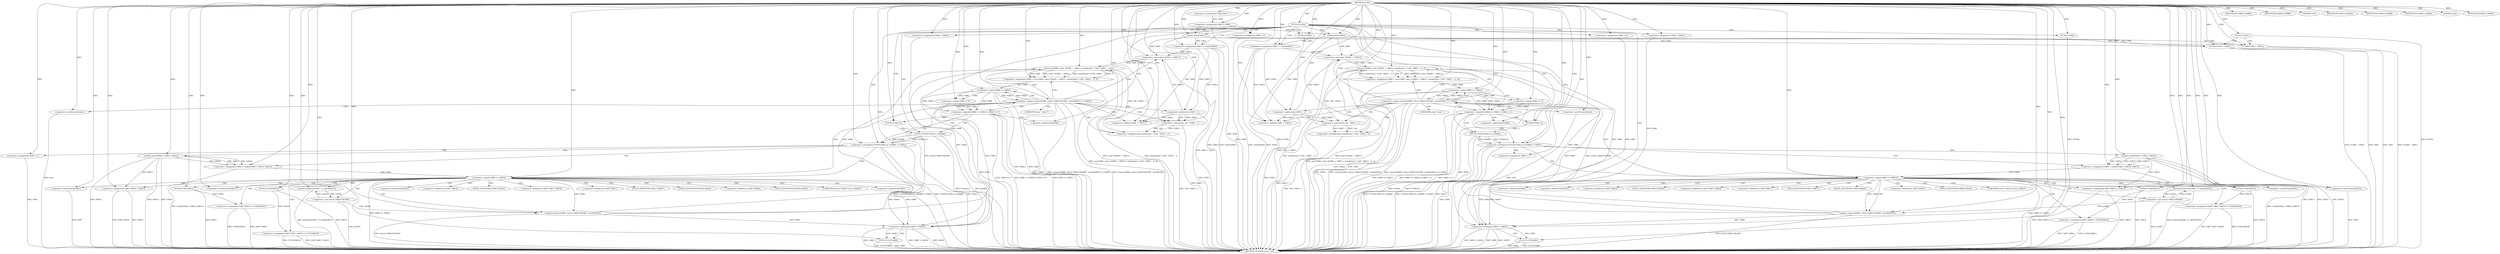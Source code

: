 digraph FUN1 {  
"1000100" [label = "(METHOD,FUN1)" ]
"1000386" [label = "(METHOD_RETURN,static void)" ]
"1000104" [label = "(<operator>.assignment,VAR2[100] = \"\")" ]
"1000107" [label = "(<operator>.assignment,VAR1 = VAR2)" ]
"1000111" [label = "(FUN2,FUN2())" ]
"1000116" [label = "(<operator>.assignment,VAR5 = 0)" ]
"1000123" [label = "(<operator>.assignment,VAR9 = VAR10)" ]
"1000127" [label = "(<operator>.assignment,VAR11 = strlen(VAR1))" ]
"1000129" [label = "(strlen,strlen(VAR1))" ]
"1000134" [label = "(<operator>.notEquals,FUN3(FUN4(2,2), &VAR4) != VAR12)" ]
"1000135" [label = "(FUN3,FUN3(FUN4(2,2), &VAR4))" ]
"1000136" [label = "(FUN4,FUN4(2,2))" ]
"1000144" [label = "(<operator>.assignment,VAR5 = 1)" ]
"1000147" [label = "(<operator>.assignment,VAR9 = socket(VAR13, VAR14, VAR15))" ]
"1000149" [label = "(socket,socket(VAR13, VAR14, VAR15))" ]
"1000154" [label = "(<operator>.equals,VAR9 == VAR10)" ]
"1000159" [label = "(memset,memset(&VAR7, 0, sizeof(VAR7)))" ]
"1000163" [label = "(<operator>.sizeOf,sizeof(VAR7))" ]
"1000165" [label = "(<operator>.assignment,VAR7.VAR16 = VAR13)" ]
"1000170" [label = "(<operator>.assignment,VAR7.VAR17.VAR18 = FUN5(VAR19))" ]
"1000176" [label = "(FUN5,FUN5(VAR19))" ]
"1000178" [label = "(<operator>.assignment,VAR7.VAR20 = FUN6(VAR21))" ]
"1000182" [label = "(FUN6,FUN6(VAR21))" ]
"1000185" [label = "(<operator>.equals,connect(VAR9, (struct VAR22*)&VAR7, sizeof(VAR7)) == VAR23)" ]
"1000186" [label = "(connect,connect(VAR9, (struct VAR22*)&VAR7, sizeof(VAR7)))" ]
"1000188" [label = "(<operator>.cast,(struct VAR22*)&VAR7)" ]
"1000192" [label = "(<operator>.sizeOf,sizeof(VAR7))" ]
"1000197" [label = "(<operator>.assignment,VAR6 = recv(VAR9, (char *)(VAR1 + VAR11), sizeof(char) * (100 - VAR11 - 1), 0))" ]
"1000199" [label = "(recv,recv(VAR9, (char *)(VAR1 + VAR11), sizeof(char) * (100 - VAR11 - 1), 0))" ]
"1000201" [label = "(<operator>.cast,(char *)(VAR1 + VAR11))" ]
"1000203" [label = "(<operator>.addition,VAR1 + VAR11)" ]
"1000206" [label = "(<operator>.multiplication,sizeof(char) * (100 - VAR11 - 1))" ]
"1000207" [label = "(<operator>.sizeOf,sizeof(char))" ]
"1000209" [label = "(<operator>.subtraction,100 - VAR11 - 1)" ]
"1000211" [label = "(<operator>.subtraction,VAR11 - 1)" ]
"1000216" [label = "(<operator>.logicalOr,VAR6 == VAR23 || VAR6 == 0)" ]
"1000217" [label = "(<operator>.equals,VAR6 == VAR23)" ]
"1000220" [label = "(<operator>.equals,VAR6 == 0)" ]
"1000226" [label = "(IDENTIFIER,VAR8,if (VAR8))" ]
"1000229" [label = "(IDENTIFIER,VAR8,if (VAR8))" ]
"1000231" [label = "(LITERAL,0,do)" ]
"1000233" [label = "(<operator>.notEquals,VAR9 != VAR10)" ]
"1000237" [label = "(FUN7,FUN7(VAR9))" ]
"1000240" [label = "(IDENTIFIER,VAR5,if (VAR5))" ]
"1000242" [label = "(FUN8,FUN8())" ]
"1000248" [label = "(<operator>.assignment,VAR5 = 0)" ]
"1000255" [label = "(<operator>.assignment,VAR9 = VAR10)" ]
"1000259" [label = "(<operator>.assignment,VAR11 = strlen(VAR1))" ]
"1000261" [label = "(strlen,strlen(VAR1))" ]
"1000266" [label = "(<operator>.notEquals,FUN3(FUN4(2,2), &VAR4) != VAR12)" ]
"1000267" [label = "(FUN3,FUN3(FUN4(2,2), &VAR4))" ]
"1000268" [label = "(FUN4,FUN4(2,2))" ]
"1000276" [label = "(<operator>.assignment,VAR5 = 1)" ]
"1000279" [label = "(<operator>.assignment,VAR9 = socket(VAR13, VAR14, VAR15))" ]
"1000281" [label = "(socket,socket(VAR13, VAR14, VAR15))" ]
"1000286" [label = "(<operator>.equals,VAR9 == VAR10)" ]
"1000291" [label = "(memset,memset(&VAR7, 0, sizeof(VAR7)))" ]
"1000295" [label = "(<operator>.sizeOf,sizeof(VAR7))" ]
"1000297" [label = "(<operator>.assignment,VAR7.VAR16 = VAR13)" ]
"1000302" [label = "(<operator>.assignment,VAR7.VAR17.VAR18 = FUN5(VAR19))" ]
"1000308" [label = "(FUN5,FUN5(VAR19))" ]
"1000310" [label = "(<operator>.assignment,VAR7.VAR20 = FUN6(VAR21))" ]
"1000314" [label = "(FUN6,FUN6(VAR21))" ]
"1000317" [label = "(<operator>.equals,connect(VAR9, (struct VAR22*)&VAR7, sizeof(VAR7)) == VAR23)" ]
"1000318" [label = "(connect,connect(VAR9, (struct VAR22*)&VAR7, sizeof(VAR7)))" ]
"1000320" [label = "(<operator>.cast,(struct VAR22*)&VAR7)" ]
"1000324" [label = "(<operator>.sizeOf,sizeof(VAR7))" ]
"1000329" [label = "(<operator>.assignment,VAR6 = recv(VAR9, (char *)(VAR1 + VAR11), sizeof(char) * (100 - VAR11 - 1), 0))" ]
"1000331" [label = "(recv,recv(VAR9, (char *)(VAR1 + VAR11), sizeof(char) * (100 - VAR11 - 1), 0))" ]
"1000333" [label = "(<operator>.cast,(char *)(VAR1 + VAR11))" ]
"1000335" [label = "(<operator>.addition,VAR1 + VAR11)" ]
"1000338" [label = "(<operator>.multiplication,sizeof(char) * (100 - VAR11 - 1))" ]
"1000339" [label = "(<operator>.sizeOf,sizeof(char))" ]
"1000341" [label = "(<operator>.subtraction,100 - VAR11 - 1)" ]
"1000343" [label = "(<operator>.subtraction,VAR11 - 1)" ]
"1000348" [label = "(<operator>.logicalOr,VAR6 == VAR23 || VAR6 == 0)" ]
"1000349" [label = "(<operator>.equals,VAR6 == VAR23)" ]
"1000352" [label = "(<operator>.equals,VAR6 == 0)" ]
"1000358" [label = "(IDENTIFIER,VAR8,if (VAR8))" ]
"1000361" [label = "(IDENTIFIER,VAR8,if (VAR8))" ]
"1000363" [label = "(LITERAL,0,do)" ]
"1000365" [label = "(<operator>.notEquals,VAR9 != VAR10)" ]
"1000369" [label = "(FUN7,FUN7(VAR9))" ]
"1000372" [label = "(IDENTIFIER,VAR5,if (VAR5))" ]
"1000374" [label = "(FUN8,FUN8())" ]
"1000376" [label = "(FUN2,FUN2())" ]
"1000378" [label = "(FUN9,FUN9(\"\", VAR1))" ]
"1000383" [label = "(FUN9,FUN9(\"\", VAR1))" ]
"1000139" [label = "(<operator>.addressOf,&VAR4)" ]
"1000160" [label = "(<operator>.addressOf,&VAR7)" ]
"1000166" [label = "(<operator>.fieldAccess,VAR7.VAR16)" ]
"1000168" [label = "(FIELD_IDENTIFIER,VAR16,VAR16)" ]
"1000171" [label = "(<operator>.fieldAccess,VAR7.VAR17.VAR18)" ]
"1000172" [label = "(<operator>.fieldAccess,VAR7.VAR17)" ]
"1000174" [label = "(FIELD_IDENTIFIER,VAR17,VAR17)" ]
"1000175" [label = "(FIELD_IDENTIFIER,VAR18,VAR18)" ]
"1000179" [label = "(<operator>.fieldAccess,VAR7.VAR20)" ]
"1000181" [label = "(FIELD_IDENTIFIER,VAR20,VAR20)" ]
"1000189" [label = "(UNKNOWN,struct VAR22*,struct VAR22*)" ]
"1000190" [label = "(<operator>.addressOf,&VAR7)" ]
"1000202" [label = "(UNKNOWN,char *,char *)" ]
"1000271" [label = "(<operator>.addressOf,&VAR4)" ]
"1000292" [label = "(<operator>.addressOf,&VAR7)" ]
"1000298" [label = "(<operator>.fieldAccess,VAR7.VAR16)" ]
"1000300" [label = "(FIELD_IDENTIFIER,VAR16,VAR16)" ]
"1000303" [label = "(<operator>.fieldAccess,VAR7.VAR17.VAR18)" ]
"1000304" [label = "(<operator>.fieldAccess,VAR7.VAR17)" ]
"1000306" [label = "(FIELD_IDENTIFIER,VAR17,VAR17)" ]
"1000307" [label = "(FIELD_IDENTIFIER,VAR18,VAR18)" ]
"1000311" [label = "(<operator>.fieldAccess,VAR7.VAR20)" ]
"1000313" [label = "(FIELD_IDENTIFIER,VAR20,VAR20)" ]
"1000321" [label = "(UNKNOWN,struct VAR22*,struct VAR22*)" ]
"1000322" [label = "(<operator>.addressOf,&VAR7)" ]
"1000334" [label = "(UNKNOWN,char *,char *)" ]
  "1000216" -> "1000386"  [ label = "DDG: VAR6 == VAR23 || VAR6 == 0"] 
  "1000217" -> "1000386"  [ label = "DDG: VAR23"] 
  "1000297" -> "1000386"  [ label = "DDG: VAR13"] 
  "1000318" -> "1000386"  [ label = "DDG: (struct VAR22*)&VAR7"] 
  "1000178" -> "1000386"  [ label = "DDG: FUN6(VAR21)"] 
  "1000317" -> "1000386"  [ label = "DDG: VAR23"] 
  "1000159" -> "1000386"  [ label = "DDG: memset(&VAR7, 0, sizeof(VAR7))"] 
  "1000369" -> "1000386"  [ label = "DDG: FUN7(VAR9)"] 
  "1000116" -> "1000386"  [ label = "DDG: VAR5"] 
  "1000365" -> "1000386"  [ label = "DDG: VAR9 != VAR10"] 
  "1000186" -> "1000386"  [ label = "DDG: (struct VAR22*)&VAR7"] 
  "1000286" -> "1000386"  [ label = "DDG: VAR9 == VAR10"] 
  "1000185" -> "1000386"  [ label = "DDG: connect(VAR9, (struct VAR22*)&VAR7, sizeof(VAR7))"] 
  "1000348" -> "1000386"  [ label = "DDG: VAR6 == VAR23"] 
  "1000291" -> "1000386"  [ label = "DDG: memset(&VAR7, 0, sizeof(VAR7))"] 
  "1000259" -> "1000386"  [ label = "DDG: VAR11"] 
  "1000308" -> "1000386"  [ label = "DDG: VAR19"] 
  "1000297" -> "1000386"  [ label = "DDG: VAR7.VAR16"] 
  "1000376" -> "1000386"  [ label = "DDG: FUN2()"] 
  "1000329" -> "1000386"  [ label = "DDG: recv(VAR9, (char *)(VAR1 + VAR11), sizeof(char) * (100 - VAR11 - 1), 0)"] 
  "1000220" -> "1000386"  [ label = "DDG: VAR6"] 
  "1000331" -> "1000386"  [ label = "DDG: (char *)(VAR1 + VAR11)"] 
  "1000185" -> "1000386"  [ label = "DDG: VAR23"] 
  "1000199" -> "1000386"  [ label = "DDG: (char *)(VAR1 + VAR11)"] 
  "1000343" -> "1000386"  [ label = "DDG: VAR11"] 
  "1000383" -> "1000386"  [ label = "DDG: FUN9(\"\", VAR1)"] 
  "1000237" -> "1000386"  [ label = "DDG: FUN7(VAR9)"] 
  "1000206" -> "1000386"  [ label = "DDG: 100 - VAR11 - 1"] 
  "1000314" -> "1000386"  [ label = "DDG: VAR21"] 
  "1000281" -> "1000386"  [ label = "DDG: VAR13"] 
  "1000349" -> "1000386"  [ label = "DDG: VAR23"] 
  "1000185" -> "1000386"  [ label = "DDG: connect(VAR9, (struct VAR22*)&VAR7, sizeof(VAR7)) == VAR23"] 
  "1000281" -> "1000386"  [ label = "DDG: VAR15"] 
  "1000149" -> "1000386"  [ label = "DDG: VAR14"] 
  "1000233" -> "1000386"  [ label = "DDG: VAR9 != VAR10"] 
  "1000341" -> "1000386"  [ label = "DDG: VAR11 - 1"] 
  "1000369" -> "1000386"  [ label = "DDG: VAR9"] 
  "1000165" -> "1000386"  [ label = "DDG: VAR13"] 
  "1000233" -> "1000386"  [ label = "DDG: VAR10"] 
  "1000188" -> "1000386"  [ label = "DDG: &VAR7"] 
  "1000317" -> "1000386"  [ label = "DDG: connect(VAR9, (struct VAR22*)&VAR7, sizeof(VAR7))"] 
  "1000178" -> "1000386"  [ label = "DDG: VAR7.VAR20"] 
  "1000302" -> "1000386"  [ label = "DDG: VAR7.VAR17.VAR18"] 
  "1000216" -> "1000386"  [ label = "DDG: VAR6 == VAR23"] 
  "1000310" -> "1000386"  [ label = "DDG: VAR7.VAR20"] 
  "1000237" -> "1000386"  [ label = "DDG: VAR9"] 
  "1000199" -> "1000386"  [ label = "DDG: sizeof(char) * (100 - VAR11 - 1)"] 
  "1000134" -> "1000386"  [ label = "DDG: VAR12"] 
  "1000135" -> "1000386"  [ label = "DDG: &VAR4"] 
  "1000165" -> "1000386"  [ label = "DDG: VAR7.VAR16"] 
  "1000352" -> "1000386"  [ label = "DDG: VAR6"] 
  "1000149" -> "1000386"  [ label = "DDG: VAR15"] 
  "1000267" -> "1000386"  [ label = "DDG: FUN4(2,2)"] 
  "1000378" -> "1000386"  [ label = "DDG: VAR1"] 
  "1000127" -> "1000386"  [ label = "DDG: strlen(VAR1)"] 
  "1000348" -> "1000386"  [ label = "DDG: VAR6 == VAR23 || VAR6 == 0"] 
  "1000266" -> "1000386"  [ label = "DDG: FUN3(FUN4(2,2), &VAR4)"] 
  "1000134" -> "1000386"  [ label = "DDG: FUN3(FUN4(2,2), &VAR4) != VAR12"] 
  "1000331" -> "1000386"  [ label = "DDG: sizeof(char) * (100 - VAR11 - 1)"] 
  "1000217" -> "1000386"  [ label = "DDG: VAR6"] 
  "1000201" -> "1000386"  [ label = "DDG: VAR1 + VAR11"] 
  "1000207" -> "1000386"  [ label = "DDG: char"] 
  "1000147" -> "1000386"  [ label = "DDG: socket(VAR13, VAR14, VAR15)"] 
  "1000170" -> "1000386"  [ label = "DDG: FUN5(VAR19)"] 
  "1000266" -> "1000386"  [ label = "DDG: FUN3(FUN4(2,2), &VAR4) != VAR12"] 
  "1000365" -> "1000386"  [ label = "DDG: VAR10"] 
  "1000365" -> "1000386"  [ label = "DDG: VAR9"] 
  "1000349" -> "1000386"  [ label = "DDG: VAR6"] 
  "1000211" -> "1000386"  [ label = "DDG: VAR11"] 
  "1000154" -> "1000386"  [ label = "DDG: VAR9 == VAR10"] 
  "1000197" -> "1000386"  [ label = "DDG: recv(VAR9, (char *)(VAR1 + VAR11), sizeof(char) * (100 - VAR11 - 1), 0)"] 
  "1000266" -> "1000386"  [ label = "DDG: VAR12"] 
  "1000378" -> "1000386"  [ label = "DDG: FUN9(\"\", VAR1)"] 
  "1000339" -> "1000386"  [ label = "DDG: char"] 
  "1000134" -> "1000386"  [ label = "DDG: FUN3(FUN4(2,2), &VAR4)"] 
  "1000192" -> "1000386"  [ label = "DDG: VAR7"] 
  "1000209" -> "1000386"  [ label = "DDG: VAR11 - 1"] 
  "1000320" -> "1000386"  [ label = "DDG: &VAR7"] 
  "1000324" -> "1000386"  [ label = "DDG: VAR7"] 
  "1000279" -> "1000386"  [ label = "DDG: socket(VAR13, VAR14, VAR15)"] 
  "1000233" -> "1000386"  [ label = "DDG: VAR9"] 
  "1000135" -> "1000386"  [ label = "DDG: FUN4(2,2)"] 
  "1000276" -> "1000386"  [ label = "DDG: VAR5"] 
  "1000242" -> "1000386"  [ label = "DDG: FUN8()"] 
  "1000144" -> "1000386"  [ label = "DDG: VAR5"] 
  "1000216" -> "1000386"  [ label = "DDG: VAR6 == 0"] 
  "1000170" -> "1000386"  [ label = "DDG: VAR7.VAR17.VAR18"] 
  "1000176" -> "1000386"  [ label = "DDG: VAR19"] 
  "1000149" -> "1000386"  [ label = "DDG: VAR13"] 
  "1000348" -> "1000386"  [ label = "DDG: VAR6 == 0"] 
  "1000259" -> "1000386"  [ label = "DDG: strlen(VAR1)"] 
  "1000127" -> "1000386"  [ label = "DDG: VAR11"] 
  "1000374" -> "1000386"  [ label = "DDG: FUN8()"] 
  "1000302" -> "1000386"  [ label = "DDG: FUN5(VAR19)"] 
  "1000281" -> "1000386"  [ label = "DDG: VAR14"] 
  "1000310" -> "1000386"  [ label = "DDG: FUN6(VAR21)"] 
  "1000338" -> "1000386"  [ label = "DDG: 100 - VAR11 - 1"] 
  "1000267" -> "1000386"  [ label = "DDG: &VAR4"] 
  "1000182" -> "1000386"  [ label = "DDG: VAR21"] 
  "1000333" -> "1000386"  [ label = "DDG: VAR1 + VAR11"] 
  "1000383" -> "1000386"  [ label = "DDG: VAR1"] 
  "1000107" -> "1000386"  [ label = "DDG: VAR2"] 
  "1000248" -> "1000386"  [ label = "DDG: VAR5"] 
  "1000317" -> "1000386"  [ label = "DDG: connect(VAR9, (struct VAR22*)&VAR7, sizeof(VAR7)) == VAR23"] 
  "1000100" -> "1000104"  [ label = "DDG: "] 
  "1000104" -> "1000107"  [ label = "DDG: VAR2"] 
  "1000100" -> "1000107"  [ label = "DDG: "] 
  "1000100" -> "1000111"  [ label = "DDG: "] 
  "1000100" -> "1000116"  [ label = "DDG: "] 
  "1000100" -> "1000123"  [ label = "DDG: "] 
  "1000129" -> "1000127"  [ label = "DDG: VAR1"] 
  "1000100" -> "1000127"  [ label = "DDG: "] 
  "1000107" -> "1000129"  [ label = "DDG: VAR1"] 
  "1000100" -> "1000129"  [ label = "DDG: "] 
  "1000135" -> "1000134"  [ label = "DDG: FUN4(2,2)"] 
  "1000135" -> "1000134"  [ label = "DDG: &VAR4"] 
  "1000136" -> "1000135"  [ label = "DDG: 2"] 
  "1000100" -> "1000136"  [ label = "DDG: "] 
  "1000100" -> "1000134"  [ label = "DDG: "] 
  "1000100" -> "1000144"  [ label = "DDG: "] 
  "1000149" -> "1000147"  [ label = "DDG: VAR13"] 
  "1000149" -> "1000147"  [ label = "DDG: VAR14"] 
  "1000149" -> "1000147"  [ label = "DDG: VAR15"] 
  "1000100" -> "1000147"  [ label = "DDG: "] 
  "1000100" -> "1000149"  [ label = "DDG: "] 
  "1000147" -> "1000154"  [ label = "DDG: VAR9"] 
  "1000100" -> "1000154"  [ label = "DDG: "] 
  "1000188" -> "1000159"  [ label = "DDG: &VAR7"] 
  "1000100" -> "1000159"  [ label = "DDG: "] 
  "1000100" -> "1000163"  [ label = "DDG: "] 
  "1000149" -> "1000165"  [ label = "DDG: VAR13"] 
  "1000100" -> "1000165"  [ label = "DDG: "] 
  "1000176" -> "1000170"  [ label = "DDG: VAR19"] 
  "1000100" -> "1000176"  [ label = "DDG: "] 
  "1000182" -> "1000178"  [ label = "DDG: VAR21"] 
  "1000100" -> "1000182"  [ label = "DDG: "] 
  "1000186" -> "1000185"  [ label = "DDG: VAR9"] 
  "1000186" -> "1000185"  [ label = "DDG: (struct VAR22*)&VAR7"] 
  "1000154" -> "1000186"  [ label = "DDG: VAR9"] 
  "1000100" -> "1000186"  [ label = "DDG: "] 
  "1000188" -> "1000186"  [ label = "DDG: &VAR7"] 
  "1000159" -> "1000188"  [ label = "DDG: &VAR7"] 
  "1000100" -> "1000192"  [ label = "DDG: "] 
  "1000217" -> "1000185"  [ label = "DDG: VAR23"] 
  "1000100" -> "1000185"  [ label = "DDG: "] 
  "1000199" -> "1000197"  [ label = "DDG: VAR9"] 
  "1000199" -> "1000197"  [ label = "DDG: (char *)(VAR1 + VAR11)"] 
  "1000199" -> "1000197"  [ label = "DDG: sizeof(char) * (100 - VAR11 - 1)"] 
  "1000199" -> "1000197"  [ label = "DDG: 0"] 
  "1000100" -> "1000197"  [ label = "DDG: "] 
  "1000186" -> "1000199"  [ label = "DDG: VAR9"] 
  "1000100" -> "1000199"  [ label = "DDG: "] 
  "1000201" -> "1000199"  [ label = "DDG: VAR1 + VAR11"] 
  "1000129" -> "1000201"  [ label = "DDG: VAR1"] 
  "1000100" -> "1000201"  [ label = "DDG: "] 
  "1000211" -> "1000201"  [ label = "DDG: VAR11"] 
  "1000127" -> "1000201"  [ label = "DDG: VAR11"] 
  "1000129" -> "1000203"  [ label = "DDG: VAR1"] 
  "1000100" -> "1000203"  [ label = "DDG: "] 
  "1000211" -> "1000203"  [ label = "DDG: VAR11"] 
  "1000127" -> "1000203"  [ label = "DDG: VAR11"] 
  "1000206" -> "1000199"  [ label = "DDG: 100 - VAR11 - 1"] 
  "1000100" -> "1000206"  [ label = "DDG: "] 
  "1000100" -> "1000207"  [ label = "DDG: "] 
  "1000209" -> "1000206"  [ label = "DDG: 100"] 
  "1000209" -> "1000206"  [ label = "DDG: VAR11 - 1"] 
  "1000100" -> "1000209"  [ label = "DDG: "] 
  "1000211" -> "1000209"  [ label = "DDG: VAR11"] 
  "1000211" -> "1000209"  [ label = "DDG: 1"] 
  "1000100" -> "1000211"  [ label = "DDG: "] 
  "1000127" -> "1000211"  [ label = "DDG: VAR11"] 
  "1000217" -> "1000216"  [ label = "DDG: VAR6"] 
  "1000217" -> "1000216"  [ label = "DDG: VAR23"] 
  "1000197" -> "1000217"  [ label = "DDG: VAR6"] 
  "1000100" -> "1000217"  [ label = "DDG: "] 
  "1000185" -> "1000217"  [ label = "DDG: VAR23"] 
  "1000220" -> "1000216"  [ label = "DDG: VAR6"] 
  "1000220" -> "1000216"  [ label = "DDG: 0"] 
  "1000217" -> "1000220"  [ label = "DDG: VAR6"] 
  "1000100" -> "1000220"  [ label = "DDG: "] 
  "1000100" -> "1000226"  [ label = "DDG: "] 
  "1000100" -> "1000229"  [ label = "DDG: "] 
  "1000100" -> "1000231"  [ label = "DDG: "] 
  "1000186" -> "1000233"  [ label = "DDG: VAR9"] 
  "1000199" -> "1000233"  [ label = "DDG: VAR9"] 
  "1000154" -> "1000233"  [ label = "DDG: VAR9"] 
  "1000123" -> "1000233"  [ label = "DDG: VAR9"] 
  "1000100" -> "1000233"  [ label = "DDG: "] 
  "1000154" -> "1000233"  [ label = "DDG: VAR10"] 
  "1000233" -> "1000237"  [ label = "DDG: VAR9"] 
  "1000100" -> "1000237"  [ label = "DDG: "] 
  "1000100" -> "1000240"  [ label = "DDG: "] 
  "1000100" -> "1000242"  [ label = "DDG: "] 
  "1000100" -> "1000248"  [ label = "DDG: "] 
  "1000100" -> "1000255"  [ label = "DDG: "] 
  "1000261" -> "1000259"  [ label = "DDG: VAR1"] 
  "1000100" -> "1000259"  [ label = "DDG: "] 
  "1000107" -> "1000261"  [ label = "DDG: VAR1"] 
  "1000100" -> "1000261"  [ label = "DDG: "] 
  "1000267" -> "1000266"  [ label = "DDG: FUN4(2,2)"] 
  "1000267" -> "1000266"  [ label = "DDG: &VAR4"] 
  "1000268" -> "1000267"  [ label = "DDG: 2"] 
  "1000100" -> "1000268"  [ label = "DDG: "] 
  "1000100" -> "1000266"  [ label = "DDG: "] 
  "1000100" -> "1000276"  [ label = "DDG: "] 
  "1000281" -> "1000279"  [ label = "DDG: VAR13"] 
  "1000281" -> "1000279"  [ label = "DDG: VAR14"] 
  "1000281" -> "1000279"  [ label = "DDG: VAR15"] 
  "1000100" -> "1000279"  [ label = "DDG: "] 
  "1000100" -> "1000281"  [ label = "DDG: "] 
  "1000279" -> "1000286"  [ label = "DDG: VAR9"] 
  "1000100" -> "1000286"  [ label = "DDG: "] 
  "1000320" -> "1000291"  [ label = "DDG: &VAR7"] 
  "1000100" -> "1000291"  [ label = "DDG: "] 
  "1000100" -> "1000295"  [ label = "DDG: "] 
  "1000281" -> "1000297"  [ label = "DDG: VAR13"] 
  "1000100" -> "1000297"  [ label = "DDG: "] 
  "1000308" -> "1000302"  [ label = "DDG: VAR19"] 
  "1000100" -> "1000308"  [ label = "DDG: "] 
  "1000314" -> "1000310"  [ label = "DDG: VAR21"] 
  "1000100" -> "1000314"  [ label = "DDG: "] 
  "1000318" -> "1000317"  [ label = "DDG: VAR9"] 
  "1000318" -> "1000317"  [ label = "DDG: (struct VAR22*)&VAR7"] 
  "1000286" -> "1000318"  [ label = "DDG: VAR9"] 
  "1000100" -> "1000318"  [ label = "DDG: "] 
  "1000320" -> "1000318"  [ label = "DDG: &VAR7"] 
  "1000291" -> "1000320"  [ label = "DDG: &VAR7"] 
  "1000100" -> "1000324"  [ label = "DDG: "] 
  "1000349" -> "1000317"  [ label = "DDG: VAR23"] 
  "1000100" -> "1000317"  [ label = "DDG: "] 
  "1000331" -> "1000329"  [ label = "DDG: VAR9"] 
  "1000331" -> "1000329"  [ label = "DDG: (char *)(VAR1 + VAR11)"] 
  "1000331" -> "1000329"  [ label = "DDG: sizeof(char) * (100 - VAR11 - 1)"] 
  "1000331" -> "1000329"  [ label = "DDG: 0"] 
  "1000100" -> "1000329"  [ label = "DDG: "] 
  "1000318" -> "1000331"  [ label = "DDG: VAR9"] 
  "1000100" -> "1000331"  [ label = "DDG: "] 
  "1000333" -> "1000331"  [ label = "DDG: VAR1 + VAR11"] 
  "1000261" -> "1000333"  [ label = "DDG: VAR1"] 
  "1000100" -> "1000333"  [ label = "DDG: "] 
  "1000259" -> "1000333"  [ label = "DDG: VAR11"] 
  "1000343" -> "1000333"  [ label = "DDG: VAR11"] 
  "1000261" -> "1000335"  [ label = "DDG: VAR1"] 
  "1000100" -> "1000335"  [ label = "DDG: "] 
  "1000259" -> "1000335"  [ label = "DDG: VAR11"] 
  "1000343" -> "1000335"  [ label = "DDG: VAR11"] 
  "1000338" -> "1000331"  [ label = "DDG: 100 - VAR11 - 1"] 
  "1000100" -> "1000338"  [ label = "DDG: "] 
  "1000100" -> "1000339"  [ label = "DDG: "] 
  "1000341" -> "1000338"  [ label = "DDG: 100"] 
  "1000341" -> "1000338"  [ label = "DDG: VAR11 - 1"] 
  "1000100" -> "1000341"  [ label = "DDG: "] 
  "1000343" -> "1000341"  [ label = "DDG: VAR11"] 
  "1000343" -> "1000341"  [ label = "DDG: 1"] 
  "1000100" -> "1000343"  [ label = "DDG: "] 
  "1000259" -> "1000343"  [ label = "DDG: VAR11"] 
  "1000349" -> "1000348"  [ label = "DDG: VAR6"] 
  "1000349" -> "1000348"  [ label = "DDG: VAR23"] 
  "1000329" -> "1000349"  [ label = "DDG: VAR6"] 
  "1000100" -> "1000349"  [ label = "DDG: "] 
  "1000317" -> "1000349"  [ label = "DDG: VAR23"] 
  "1000352" -> "1000348"  [ label = "DDG: VAR6"] 
  "1000352" -> "1000348"  [ label = "DDG: 0"] 
  "1000349" -> "1000352"  [ label = "DDG: VAR6"] 
  "1000100" -> "1000352"  [ label = "DDG: "] 
  "1000100" -> "1000358"  [ label = "DDG: "] 
  "1000100" -> "1000361"  [ label = "DDG: "] 
  "1000100" -> "1000363"  [ label = "DDG: "] 
  "1000286" -> "1000365"  [ label = "DDG: VAR9"] 
  "1000318" -> "1000365"  [ label = "DDG: VAR9"] 
  "1000331" -> "1000365"  [ label = "DDG: VAR9"] 
  "1000255" -> "1000365"  [ label = "DDG: VAR9"] 
  "1000100" -> "1000365"  [ label = "DDG: "] 
  "1000286" -> "1000365"  [ label = "DDG: VAR10"] 
  "1000365" -> "1000369"  [ label = "DDG: VAR9"] 
  "1000100" -> "1000369"  [ label = "DDG: "] 
  "1000100" -> "1000372"  [ label = "DDG: "] 
  "1000100" -> "1000374"  [ label = "DDG: "] 
  "1000100" -> "1000376"  [ label = "DDG: "] 
  "1000100" -> "1000378"  [ label = "DDG: "] 
  "1000129" -> "1000378"  [ label = "DDG: VAR1"] 
  "1000261" -> "1000378"  [ label = "DDG: VAR1"] 
  "1000100" -> "1000383"  [ label = "DDG: "] 
  "1000129" -> "1000383"  [ label = "DDG: VAR1"] 
  "1000261" -> "1000383"  [ label = "DDG: VAR1"] 
  "1000111" -> "1000127"  [ label = "CDG: "] 
  "1000111" -> "1000268"  [ label = "CDG: "] 
  "1000111" -> "1000233"  [ label = "CDG: "] 
  "1000111" -> "1000248"  [ label = "CDG: "] 
  "1000111" -> "1000136"  [ label = "CDG: "] 
  "1000111" -> "1000271"  [ label = "CDG: "] 
  "1000111" -> "1000267"  [ label = "CDG: "] 
  "1000111" -> "1000129"  [ label = "CDG: "] 
  "1000111" -> "1000139"  [ label = "CDG: "] 
  "1000111" -> "1000255"  [ label = "CDG: "] 
  "1000111" -> "1000259"  [ label = "CDG: "] 
  "1000111" -> "1000116"  [ label = "CDG: "] 
  "1000111" -> "1000261"  [ label = "CDG: "] 
  "1000111" -> "1000123"  [ label = "CDG: "] 
  "1000111" -> "1000135"  [ label = "CDG: "] 
  "1000111" -> "1000266"  [ label = "CDG: "] 
  "1000111" -> "1000365"  [ label = "CDG: "] 
  "1000111" -> "1000134"  [ label = "CDG: "] 
  "1000111" -> "1000242"  [ label = "CDG: "] 
  "1000111" -> "1000374"  [ label = "CDG: "] 
  "1000134" -> "1000144"  [ label = "CDG: "] 
  "1000134" -> "1000154"  [ label = "CDG: "] 
  "1000134" -> "1000147"  [ label = "CDG: "] 
  "1000134" -> "1000149"  [ label = "CDG: "] 
  "1000154" -> "1000174"  [ label = "CDG: "] 
  "1000154" -> "1000182"  [ label = "CDG: "] 
  "1000154" -> "1000165"  [ label = "CDG: "] 
  "1000154" -> "1000188"  [ label = "CDG: "] 
  "1000154" -> "1000190"  [ label = "CDG: "] 
  "1000154" -> "1000160"  [ label = "CDG: "] 
  "1000154" -> "1000192"  [ label = "CDG: "] 
  "1000154" -> "1000176"  [ label = "CDG: "] 
  "1000154" -> "1000189"  [ label = "CDG: "] 
  "1000154" -> "1000168"  [ label = "CDG: "] 
  "1000154" -> "1000181"  [ label = "CDG: "] 
  "1000154" -> "1000166"  [ label = "CDG: "] 
  "1000154" -> "1000175"  [ label = "CDG: "] 
  "1000154" -> "1000179"  [ label = "CDG: "] 
  "1000154" -> "1000185"  [ label = "CDG: "] 
  "1000154" -> "1000186"  [ label = "CDG: "] 
  "1000154" -> "1000172"  [ label = "CDG: "] 
  "1000154" -> "1000163"  [ label = "CDG: "] 
  "1000154" -> "1000178"  [ label = "CDG: "] 
  "1000154" -> "1000159"  [ label = "CDG: "] 
  "1000154" -> "1000170"  [ label = "CDG: "] 
  "1000154" -> "1000171"  [ label = "CDG: "] 
  "1000185" -> "1000199"  [ label = "CDG: "] 
  "1000185" -> "1000216"  [ label = "CDG: "] 
  "1000185" -> "1000206"  [ label = "CDG: "] 
  "1000185" -> "1000201"  [ label = "CDG: "] 
  "1000185" -> "1000203"  [ label = "CDG: "] 
  "1000185" -> "1000211"  [ label = "CDG: "] 
  "1000185" -> "1000197"  [ label = "CDG: "] 
  "1000185" -> "1000217"  [ label = "CDG: "] 
  "1000185" -> "1000207"  [ label = "CDG: "] 
  "1000185" -> "1000202"  [ label = "CDG: "] 
  "1000185" -> "1000209"  [ label = "CDG: "] 
  "1000216" -> "1000136"  [ label = "CDG: "] 
  "1000216" -> "1000139"  [ label = "CDG: "] 
  "1000216" -> "1000135"  [ label = "CDG: "] 
  "1000216" -> "1000134"  [ label = "CDG: "] 
  "1000217" -> "1000220"  [ label = "CDG: "] 
  "1000233" -> "1000237"  [ label = "CDG: "] 
  "1000266" -> "1000276"  [ label = "CDG: "] 
  "1000266" -> "1000281"  [ label = "CDG: "] 
  "1000266" -> "1000286"  [ label = "CDG: "] 
  "1000266" -> "1000279"  [ label = "CDG: "] 
  "1000286" -> "1000310"  [ label = "CDG: "] 
  "1000286" -> "1000302"  [ label = "CDG: "] 
  "1000286" -> "1000298"  [ label = "CDG: "] 
  "1000286" -> "1000321"  [ label = "CDG: "] 
  "1000286" -> "1000308"  [ label = "CDG: "] 
  "1000286" -> "1000314"  [ label = "CDG: "] 
  "1000286" -> "1000300"  [ label = "CDG: "] 
  "1000286" -> "1000292"  [ label = "CDG: "] 
  "1000286" -> "1000303"  [ label = "CDG: "] 
  "1000286" -> "1000307"  [ label = "CDG: "] 
  "1000286" -> "1000324"  [ label = "CDG: "] 
  "1000286" -> "1000317"  [ label = "CDG: "] 
  "1000286" -> "1000291"  [ label = "CDG: "] 
  "1000286" -> "1000313"  [ label = "CDG: "] 
  "1000286" -> "1000318"  [ label = "CDG: "] 
  "1000286" -> "1000304"  [ label = "CDG: "] 
  "1000286" -> "1000311"  [ label = "CDG: "] 
  "1000286" -> "1000320"  [ label = "CDG: "] 
  "1000286" -> "1000295"  [ label = "CDG: "] 
  "1000286" -> "1000297"  [ label = "CDG: "] 
  "1000286" -> "1000306"  [ label = "CDG: "] 
  "1000286" -> "1000322"  [ label = "CDG: "] 
  "1000317" -> "1000349"  [ label = "CDG: "] 
  "1000317" -> "1000334"  [ label = "CDG: "] 
  "1000317" -> "1000348"  [ label = "CDG: "] 
  "1000317" -> "1000335"  [ label = "CDG: "] 
  "1000317" -> "1000331"  [ label = "CDG: "] 
  "1000317" -> "1000338"  [ label = "CDG: "] 
  "1000317" -> "1000329"  [ label = "CDG: "] 
  "1000317" -> "1000339"  [ label = "CDG: "] 
  "1000317" -> "1000341"  [ label = "CDG: "] 
  "1000317" -> "1000333"  [ label = "CDG: "] 
  "1000317" -> "1000343"  [ label = "CDG: "] 
  "1000348" -> "1000268"  [ label = "CDG: "] 
  "1000348" -> "1000271"  [ label = "CDG: "] 
  "1000348" -> "1000267"  [ label = "CDG: "] 
  "1000348" -> "1000266"  [ label = "CDG: "] 
  "1000349" -> "1000352"  [ label = "CDG: "] 
  "1000365" -> "1000369"  [ label = "CDG: "] 
  "1000376" -> "1000383"  [ label = "CDG: "] 
  "1000376" -> "1000378"  [ label = "CDG: "] 
}
